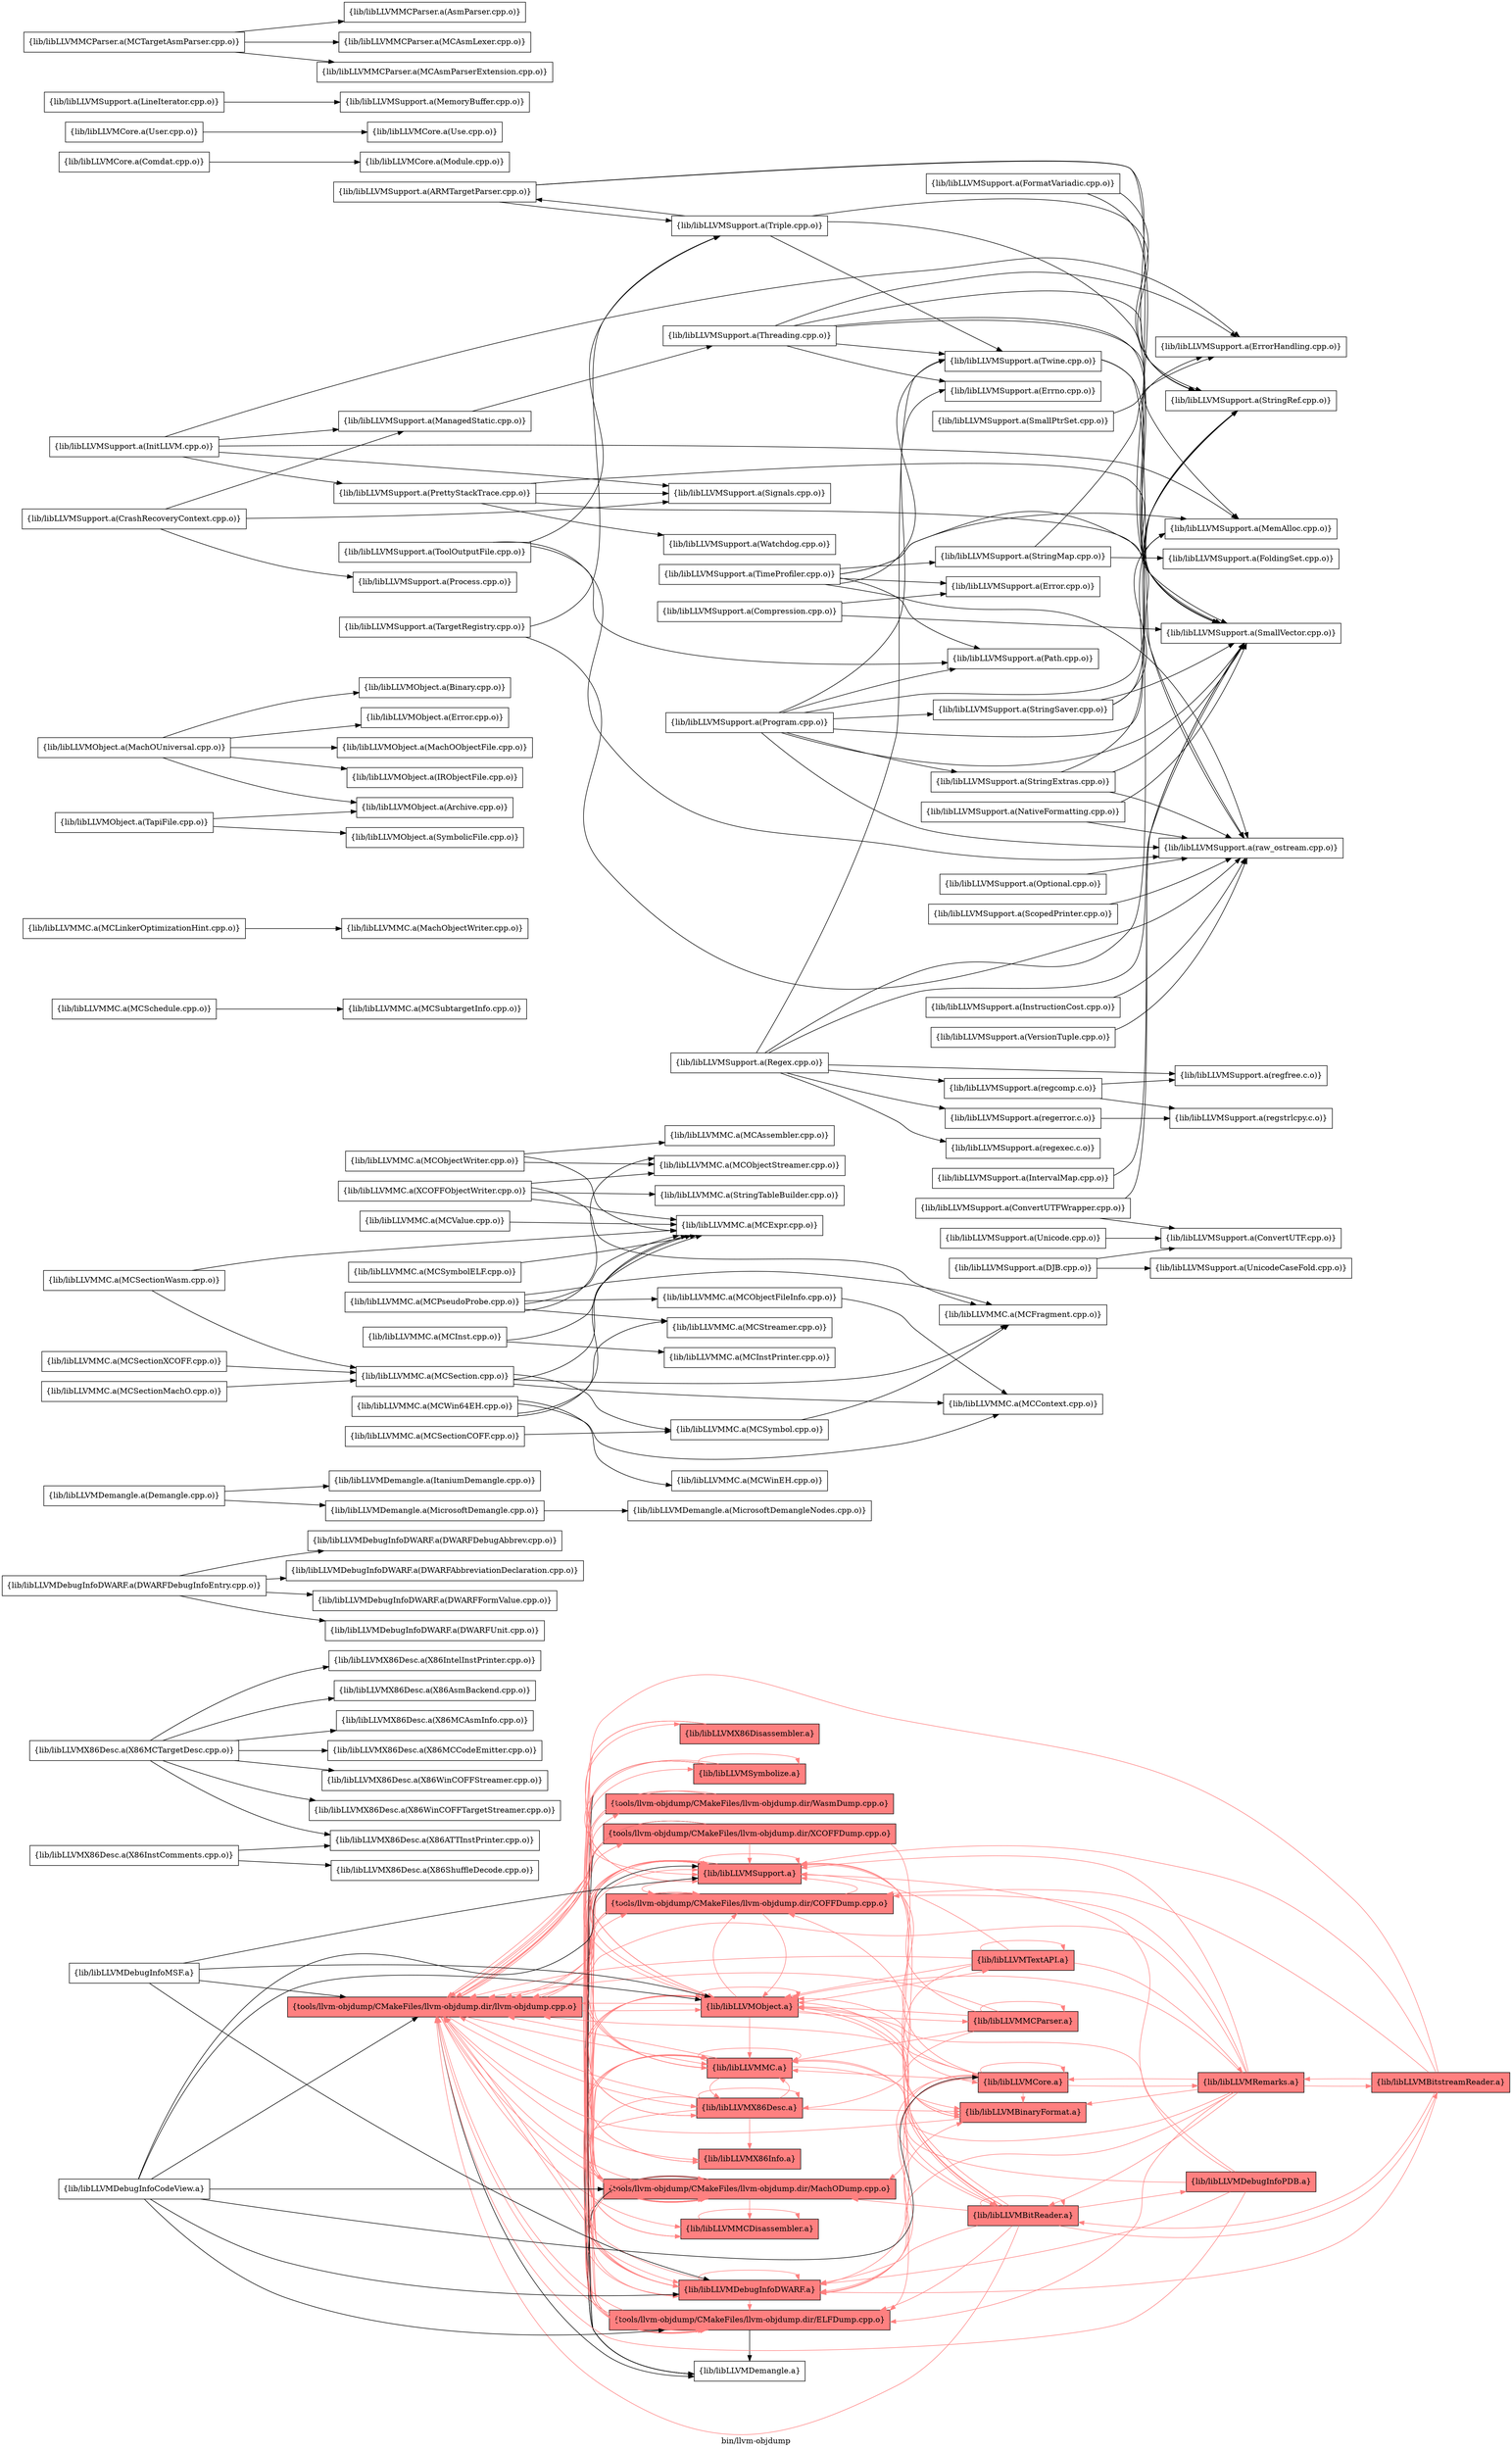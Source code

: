 digraph "bin/llvm-objdump" {
	label="bin/llvm-objdump";
	rankdir="LR"
	{ rank=same; Node0x55e497665638;  }
	{ rank=same; Node0x55e497665458; Node0x55e497664dc8; Node0x55e497664148; Node0x55e497668d88; Node0x55e497668608; Node0x55e49766cfc8; Node0x55e49766d4c8; Node0x55e497673d28; Node0x55e4976738c8; Node0x55e497675768; Node0x55e497674818; Node0x55e497674cc8; Node0x55e497671758; Node0x55e497671ca8; Node0x55e497670d58;  }
	{ rank=same; Node0x55e497674228; Node0x55e497670e98; Node0x55e497671398; Node0x55e497665958; Node0x55e497664198;  }

	Node0x55e497665638 [shape=record,shape=box,style=filled,fillcolor="1.000000 0.5 1",group=1,label="{tools/llvm-objdump/CMakeFiles/llvm-objdump.dir/llvm-objdump.cpp.o}"];
	Node0x55e497665638 -> Node0x55e497665458[color="1.000000 0.5 1"];
	Node0x55e497665638 -> Node0x55e497664dc8[color="1.000000 0.5 1"];
	Node0x55e497665638 -> Node0x55e497664148[color="1.000000 0.5 1"];
	Node0x55e497665638 -> Node0x55e497668d88[color="1.000000 0.5 1"];
	Node0x55e497665638 -> Node0x55e497668608[color="1.000000 0.5 1"];
	Node0x55e497665638 -> Node0x55e49766cfc8[color="1.000000 0.5 1"];
	Node0x55e497665638 -> Node0x55e49766d4c8[color="1.000000 0.5 1"];
	Node0x55e497665638 -> Node0x55e497673d28[color="1.000000 0.5 1"];
	Node0x55e497665638 -> Node0x55e4976738c8[color="1.000000 0.5 1"];
	Node0x55e497665638 -> Node0x55e497675768;
	Node0x55e497665638 -> Node0x55e497674818[color="1.000000 0.5 1"];
	Node0x55e497665638 -> Node0x55e497674cc8[color="1.000000 0.5 1"];
	Node0x55e497665638 -> Node0x55e497671758[color="1.000000 0.5 1"];
	Node0x55e497665638 -> Node0x55e497671ca8[color="1.000000 0.5 1"];
	Node0x55e497665638 -> Node0x55e497670d58[color="1.000000 0.5 1"];
	Node0x55e497665458 [shape=record,shape=box,style=filled,fillcolor="1.000000 0.5 1",group=1,label="{tools/llvm-objdump/CMakeFiles/llvm-objdump.dir/COFFDump.cpp.o}"];
	Node0x55e497665458 -> Node0x55e497665638[color="1.000000 0.5 1"];
	Node0x55e497665458 -> Node0x55e497675768;
	Node0x55e497665458 -> Node0x55e497671758[color="1.000000 0.5 1"];
	Node0x55e497665458 -> Node0x55e497671ca8[color="1.000000 0.5 1"];
	Node0x55e497664dc8 [shape=record,shape=box,style=filled,fillcolor="1.000000 0.5 1",group=1,label="{tools/llvm-objdump/CMakeFiles/llvm-objdump.dir/ELFDump.cpp.o}"];
	Node0x55e497664dc8 -> Node0x55e497665638[color="1.000000 0.5 1"];
	Node0x55e497664dc8 -> Node0x55e497665458[color="1.000000 0.5 1"];
	Node0x55e497664dc8 -> Node0x55e497675768;
	Node0x55e497664dc8 -> Node0x55e497671758[color="1.000000 0.5 1"];
	Node0x55e497664dc8 -> Node0x55e497671ca8[color="1.000000 0.5 1"];
	Node0x55e497664148 [shape=record,shape=box,style=filled,fillcolor="1.000000 0.5 1",group=1,label="{tools/llvm-objdump/CMakeFiles/llvm-objdump.dir/MachODump.cpp.o}"];
	Node0x55e497664148 -> Node0x55e497665638[color="1.000000 0.5 1"];
	Node0x55e497664148 -> Node0x55e497665458[color="1.000000 0.5 1"];
	Node0x55e497664148 -> Node0x55e497664dc8[color="1.000000 0.5 1"];
	Node0x55e497664148 -> Node0x55e4976738c8[color="1.000000 0.5 1"];
	Node0x55e497664148 -> Node0x55e497675768;
	Node0x55e497664148 -> Node0x55e497674818[color="1.000000 0.5 1"];
	Node0x55e497664148 -> Node0x55e497674cc8[color="1.000000 0.5 1"];
	Node0x55e497664148 -> Node0x55e497671758[color="1.000000 0.5 1"];
	Node0x55e497664148 -> Node0x55e497671ca8[color="1.000000 0.5 1"];
	Node0x55e497668d88 [shape=record,shape=box,style=filled,fillcolor="1.000000 0.5 1",group=1,label="{tools/llvm-objdump/CMakeFiles/llvm-objdump.dir/WasmDump.cpp.o}"];
	Node0x55e497668d88 -> Node0x55e497665638[color="1.000000 0.5 1"];
	Node0x55e497668d88 -> Node0x55e497671758[color="1.000000 0.5 1"];
	Node0x55e497668d88 -> Node0x55e497671ca8[color="1.000000 0.5 1"];
	Node0x55e497668608 [shape=record,shape=box,style=filled,fillcolor="1.000000 0.5 1",group=1,label="{tools/llvm-objdump/CMakeFiles/llvm-objdump.dir/XCOFFDump.cpp.o}"];
	Node0x55e497668608 -> Node0x55e497665638[color="1.000000 0.5 1"];
	Node0x55e497668608 -> Node0x55e497674228[color="1.000000 0.5 1"];
	Node0x55e497668608 -> Node0x55e497675768;
	Node0x55e497668608 -> Node0x55e497671758[color="1.000000 0.5 1"];
	Node0x55e497668608 -> Node0x55e497671ca8[color="1.000000 0.5 1"];
	Node0x55e49766cfc8 [shape=record,shape=box,style=filled,fillcolor="1.000000 0.5 1",group=1,label="{lib/libLLVMX86Desc.a}"];
	Node0x55e49766cfc8 -> Node0x55e497673d28[color="1.000000 0.5 1"];
	Node0x55e49766cfc8 -> Node0x55e497674818[color="1.000000 0.5 1"];
	Node0x55e49766cfc8 -> Node0x55e497674cc8[color="1.000000 0.5 1"];
	Node0x55e49766cfc8 -> Node0x55e497671ca8[color="1.000000 0.5 1"];
	Node0x55e49766cfc8 -> Node0x55e497665638[color="1.000000 0.5 1"];
	Node0x55e49766cfc8 -> Node0x55e49766cfc8[color="1.000000 0.5 1"];
	Node0x55e49766cfc8 -> Node0x55e497665458[color="1.000000 0.5 1"];
	Node0x55e49766cfc8 -> Node0x55e497664148[color="1.000000 0.5 1"];
	Node0x55e49766cfc8 -> Node0x55e497674228[color="1.000000 0.5 1"];
	Node0x55e49766d4c8 [shape=record,shape=box,style=filled,fillcolor="1.000000 0.5 1",group=1,label="{lib/libLLVMX86Disassembler.a}"];
	Node0x55e49766d4c8 -> Node0x55e497673d28[color="1.000000 0.5 1"];
	Node0x55e49766d4c8 -> Node0x55e497674cc8[color="1.000000 0.5 1"];
	Node0x55e49766d4c8 -> Node0x55e497671ca8[color="1.000000 0.5 1"];
	Node0x55e497673d28 [shape=record,shape=box,style=filled,fillcolor="1.000000 0.5 1",group=1,label="{lib/libLLVMX86Info.a}"];
	Node0x55e497673d28 -> Node0x55e497671ca8[color="1.000000 0.5 1"];
	Node0x55e4976738c8 [shape=record,shape=box,style=filled,fillcolor="1.000000 0.5 1",group=1,label="{lib/libLLVMDebugInfoDWARF.a}"];
	Node0x55e4976738c8 -> Node0x55e497665638[color="1.000000 0.5 1"];
	Node0x55e4976738c8 -> Node0x55e497664dc8[color="1.000000 0.5 1"];
	Node0x55e4976738c8 -> Node0x55e497664148[color="1.000000 0.5 1"];
	Node0x55e4976738c8 -> Node0x55e4976738c8[color="1.000000 0.5 1"];
	Node0x55e4976738c8 -> Node0x55e497674228[color="1.000000 0.5 1"];
	Node0x55e4976738c8 -> Node0x55e497671758[color="1.000000 0.5 1"];
	Node0x55e4976738c8 -> Node0x55e497671ca8[color="1.000000 0.5 1"];
	Node0x55e4976738c8 -> Node0x55e497665458[color="1.000000 0.5 1"];
	Node0x55e4976738c8 -> Node0x55e497674818[color="1.000000 0.5 1"];
	Node0x55e497675768 [shape=record,shape=box,group=0,label="{lib/libLLVMDemangle.a}"];
	Node0x55e497674818 [shape=record,shape=box,style=filled,fillcolor="1.000000 0.5 1",group=1,label="{lib/libLLVMMC.a}"];
	Node0x55e497674818 -> Node0x55e49766cfc8[color="1.000000 0.5 1"];
	Node0x55e497674818 -> Node0x55e497671ca8[color="1.000000 0.5 1"];
	Node0x55e497674818 -> Node0x55e497665638[color="1.000000 0.5 1"];
	Node0x55e497674818 -> Node0x55e497674818[color="1.000000 0.5 1"];
	Node0x55e497674818 -> Node0x55e4976738c8[color="1.000000 0.5 1"];
	Node0x55e497674818 -> Node0x55e497664dc8[color="1.000000 0.5 1"];
	Node0x55e497674818 -> Node0x55e497664148[color="1.000000 0.5 1"];
	Node0x55e497674818 -> Node0x55e497674228[color="1.000000 0.5 1"];
	Node0x55e497674cc8 [shape=record,shape=box,style=filled,fillcolor="1.000000 0.5 1",group=1,label="{lib/libLLVMMCDisassembler.a}"];
	Node0x55e497674cc8 -> Node0x55e497674818[color="1.000000 0.5 1"];
	Node0x55e497674cc8 -> Node0x55e497674cc8[color="1.000000 0.5 1"];
	Node0x55e497674cc8 -> Node0x55e497671ca8[color="1.000000 0.5 1"];
	Node0x55e497671758 [shape=record,shape=box,style=filled,fillcolor="1.000000 0.5 1",group=1,label="{lib/libLLVMObject.a}"];
	Node0x55e497671758 -> Node0x55e497665638[color="1.000000 0.5 1"];
	Node0x55e497671758 -> Node0x55e497664148[color="1.000000 0.5 1"];
	Node0x55e497671758 -> Node0x55e497671758[color="1.000000 0.5 1"];
	Node0x55e497671758 -> Node0x55e497671ca8[color="1.000000 0.5 1"];
	Node0x55e497671758 -> Node0x55e497674228[color="1.000000 0.5 1"];
	Node0x55e497671758 -> Node0x55e497665458[color="1.000000 0.5 1"];
	Node0x55e497671758 -> Node0x55e4976738c8[color="1.000000 0.5 1"];
	Node0x55e497671758 -> Node0x55e497674818[color="1.000000 0.5 1"];
	Node0x55e497671758 -> Node0x55e497664dc8[color="1.000000 0.5 1"];
	Node0x55e497671758 -> Node0x55e497670e98[color="1.000000 0.5 1"];
	Node0x55e497671758 -> Node0x55e497671398[color="1.000000 0.5 1"];
	Node0x55e497671758 -> Node0x55e497665958[color="1.000000 0.5 1"];
	Node0x55e497671758 -> Node0x55e49766cfc8[color="1.000000 0.5 1"];
	Node0x55e497671758 -> Node0x55e497664198[color="1.000000 0.5 1"];
	Node0x55e497671ca8 [shape=record,shape=box,style=filled,fillcolor="1.000000 0.5 1",group=1,label="{lib/libLLVMSupport.a}"];
	Node0x55e497671ca8 -> Node0x55e497665638[color="1.000000 0.5 1"];
	Node0x55e497671ca8 -> Node0x55e497671ca8[color="1.000000 0.5 1"];
	Node0x55e497671ca8 -> Node0x55e497671758[color="1.000000 0.5 1"];
	Node0x55e497671ca8 -> Node0x55e4976738c8[color="1.000000 0.5 1"];
	Node0x55e497671ca8 -> Node0x55e497664dc8[color="1.000000 0.5 1"];
	Node0x55e497671ca8 -> Node0x55e497664148[color="1.000000 0.5 1"];
	Node0x55e497671ca8 -> Node0x55e497674818[color="1.000000 0.5 1"];
	Node0x55e497671ca8 -> Node0x55e497665458[color="1.000000 0.5 1"];
	Node0x55e497670d58 [shape=record,shape=box,style=filled,fillcolor="1.000000 0.5 1",group=1,label="{lib/libLLVMSymbolize.a}"];
	Node0x55e497670d58 -> Node0x55e497665638[color="1.000000 0.5 1"];
	Node0x55e497670d58 -> Node0x55e497664dc8[color="1.000000 0.5 1"];
	Node0x55e497670d58 -> Node0x55e497664148[color="1.000000 0.5 1"];
	Node0x55e497670d58 -> Node0x55e4976738c8[color="1.000000 0.5 1"];
	Node0x55e497670d58 -> Node0x55e497675768;
	Node0x55e497670d58 -> Node0x55e497674818[color="1.000000 0.5 1"];
	Node0x55e497670d58 -> Node0x55e497671758[color="1.000000 0.5 1"];
	Node0x55e497670d58 -> Node0x55e497671ca8[color="1.000000 0.5 1"];
	Node0x55e497670d58 -> Node0x55e497670d58[color="1.000000 0.5 1"];
	Node0x55e497674228 [shape=record,shape=box,style=filled,fillcolor="1.000000 0.5 1",group=1,label="{lib/libLLVMBinaryFormat.a}"];
	Node0x55e497674228 -> Node0x55e497671ca8[color="1.000000 0.5 1"];
	Node0x55e497674228 -> Node0x55e497665638[color="1.000000 0.5 1"];
	Node0x55e497667bb8 [shape=record,shape=box,group=0,label="{lib/libLLVMX86Desc.a(X86MCTargetDesc.cpp.o)}"];
	Node0x55e497667bb8 -> Node0x55e497666ad8;
	Node0x55e497667bb8 -> Node0x55e49766fea8;
	Node0x55e497667bb8 -> Node0x55e49766ef58;
	Node0x55e497667bb8 -> Node0x55e49766e0f8;
	Node0x55e497667bb8 -> Node0x55e49766e058;
	Node0x55e497667bb8 -> Node0x55e497672518;
	Node0x55e497667bb8 -> Node0x55e4976653b8;
	Node0x55e497666ad8 [shape=record,shape=box,group=0,label="{lib/libLLVMX86Desc.a(X86IntelInstPrinter.cpp.o)}"];
	Node0x55e49766fea8 [shape=record,shape=box,group=0,label="{lib/libLLVMX86Desc.a(X86ATTInstPrinter.cpp.o)}"];
	Node0x55e49766ef58 [shape=record,shape=box,group=0,label="{lib/libLLVMX86Desc.a(X86AsmBackend.cpp.o)}"];
	Node0x55e49766e0f8 [shape=record,shape=box,group=0,label="{lib/libLLVMX86Desc.a(X86MCAsmInfo.cpp.o)}"];
	Node0x55e49766e058 [shape=record,shape=box,group=0,label="{lib/libLLVMX86Desc.a(X86MCCodeEmitter.cpp.o)}"];
	Node0x55e497672518 [shape=record,shape=box,group=0,label="{lib/libLLVMX86Desc.a(X86WinCOFFStreamer.cpp.o)}"];
	Node0x55e4976653b8 [shape=record,shape=box,group=0,label="{lib/libLLVMX86Desc.a(X86WinCOFFTargetStreamer.cpp.o)}"];
	Node0x55e497670128 [shape=record,shape=box,group=0,label="{lib/libLLVMX86Desc.a(X86InstComments.cpp.o)}"];
	Node0x55e497670128 -> Node0x55e49766fea8;
	Node0x55e497670128 -> Node0x55e49766f228;
	Node0x55e49766f228 [shape=record,shape=box,group=0,label="{lib/libLLVMX86Desc.a(X86ShuffleDecode.cpp.o)}"];
	Node0x55e49766c988 [shape=record,shape=box,group=0,label="{lib/libLLVMDebugInfoDWARF.a(DWARFDebugInfoEntry.cpp.o)}"];
	Node0x55e49766c988 -> Node0x55e497661fd8;
	Node0x55e49766c988 -> Node0x55e4976622f8;
	Node0x55e49766c988 -> Node0x55e49766a3b8;
	Node0x55e49766c988 -> Node0x55e49766c208;
	Node0x55e497661fd8 [shape=record,shape=box,group=0,label="{lib/libLLVMDebugInfoDWARF.a(DWARFDebugAbbrev.cpp.o)}"];
	Node0x55e4976622f8 [shape=record,shape=box,group=0,label="{lib/libLLVMDebugInfoDWARF.a(DWARFAbbreviationDeclaration.cpp.o)}"];
	Node0x55e49766a3b8 [shape=record,shape=box,group=0,label="{lib/libLLVMDebugInfoDWARF.a(DWARFFormValue.cpp.o)}"];
	Node0x55e49766c208 [shape=record,shape=box,group=0,label="{lib/libLLVMDebugInfoDWARF.a(DWARFUnit.cpp.o)}"];
	Node0x55e497667e88 [shape=record,shape=box,group=0,label="{lib/libLLVMDemangle.a(Demangle.cpp.o)}"];
	Node0x55e497667e88 -> Node0x55e4976685b8;
	Node0x55e497667e88 -> Node0x55e497668a18;
	Node0x55e4976685b8 [shape=record,shape=box,group=0,label="{lib/libLLVMDemangle.a(ItaniumDemangle.cpp.o)}"];
	Node0x55e497668a18 [shape=record,shape=box,group=0,label="{lib/libLLVMDemangle.a(MicrosoftDemangle.cpp.o)}"];
	Node0x55e497668a18 -> Node0x55e4976668f8;
	Node0x55e4976668f8 [shape=record,shape=box,group=0,label="{lib/libLLVMDemangle.a(MicrosoftDemangleNodes.cpp.o)}"];
	Node0x55e49766a7c8 [shape=record,shape=box,group=0,label="{lib/libLLVMMC.a(MCInst.cpp.o)}"];
	Node0x55e49766a7c8 -> Node0x55e49766b718;
	Node0x55e49766a7c8 -> Node0x55e49766a188;
	Node0x55e49766b718 [shape=record,shape=box,group=0,label="{lib/libLLVMMC.a(MCExpr.cpp.o)}"];
	Node0x55e49766a188 [shape=record,shape=box,group=0,label="{lib/libLLVMMC.a(MCInstPrinter.cpp.o)}"];
	Node0x55e497663018 [shape=record,shape=box,group=0,label="{lib/libLLVMMC.a(MCObjectFileInfo.cpp.o)}"];
	Node0x55e497663018 -> Node0x55e497667b68;
	Node0x55e497667b68 [shape=record,shape=box,group=0,label="{lib/libLLVMMC.a(MCContext.cpp.o)}"];
	Node0x55e497663ec8 [shape=record,shape=box,group=0,label="{lib/libLLVMMC.a(MCObjectWriter.cpp.o)}"];
	Node0x55e497663ec8 -> Node0x55e497664468;
	Node0x55e497663ec8 -> Node0x55e49766b718;
	Node0x55e497663ec8 -> Node0x55e4976636f8;
	Node0x55e497664468 [shape=record,shape=box,group=0,label="{lib/libLLVMMC.a(MCAssembler.cpp.o)}"];
	Node0x55e4976636f8 [shape=record,shape=box,group=0,label="{lib/libLLVMMC.a(MCObjectStreamer.cpp.o)}"];
	Node0x55e497661d08 [shape=record,shape=box,group=0,label="{lib/libLLVMMC.a(MCPseudoProbe.cpp.o)}"];
	Node0x55e497661d08 -> Node0x55e49766b718;
	Node0x55e497661d08 -> Node0x55e49766af48;
	Node0x55e497661d08 -> Node0x55e497663018;
	Node0x55e497661d08 -> Node0x55e4976636f8;
	Node0x55e497661d08 -> Node0x55e497670a38;
	Node0x55e49766af48 [shape=record,shape=box,group=0,label="{lib/libLLVMMC.a(MCFragment.cpp.o)}"];
	Node0x55e497670a38 [shape=record,shape=box,group=0,label="{lib/libLLVMMC.a(MCStreamer.cpp.o)}"];
	Node0x55e497662c58 [shape=record,shape=box,group=0,label="{lib/libLLVMMC.a(MCSection.cpp.o)}"];
	Node0x55e497662c58 -> Node0x55e497667b68;
	Node0x55e497662c58 -> Node0x55e49766b718;
	Node0x55e497662c58 -> Node0x55e49766af48;
	Node0x55e497662c58 -> Node0x55e497671fc8;
	Node0x55e497671fc8 [shape=record,shape=box,group=0,label="{lib/libLLVMMC.a(MCSymbol.cpp.o)}"];
	Node0x55e497671fc8 -> Node0x55e49766af48;
	Node0x55e4976659f8 [shape=record,shape=box,group=0,label="{lib/libLLVMMC.a(MCSectionCOFF.cpp.o)}"];
	Node0x55e4976659f8 -> Node0x55e497671fc8;
	Node0x55e497664238 [shape=record,shape=box,group=0,label="{lib/libLLVMMC.a(MCSectionMachO.cpp.o)}"];
	Node0x55e497664238 -> Node0x55e497662c58;
	Node0x55e497664aa8 [shape=record,shape=box,group=0,label="{lib/libLLVMMC.a(MCSectionWasm.cpp.o)}"];
	Node0x55e497664aa8 -> Node0x55e49766b718;
	Node0x55e497664aa8 -> Node0x55e497662c58;
	Node0x55e4976717a8 [shape=record,shape=box,group=0,label="{lib/libLLVMMC.a(MCSectionXCOFF.cpp.o)}"];
	Node0x55e4976717a8 -> Node0x55e497662c58;
	Node0x55e4976721f8 [shape=record,shape=box,group=0,label="{lib/libLLVMMC.a(MCSchedule.cpp.o)}"];
	Node0x55e4976721f8 -> Node0x55e497673058;
	Node0x55e497673058 [shape=record,shape=box,group=0,label="{lib/libLLVMMC.a(MCSubtargetInfo.cpp.o)}"];
	Node0x55e497673c88 [shape=record,shape=box,group=0,label="{lib/libLLVMMC.a(MCSymbolELF.cpp.o)}"];
	Node0x55e497673c88 -> Node0x55e49766b718;
	Node0x55e497674ef8 [shape=record,shape=box,group=0,label="{lib/libLLVMMC.a(MCValue.cpp.o)}"];
	Node0x55e497674ef8 -> Node0x55e49766b718;
	Node0x55e497674d18 [shape=record,shape=box,group=0,label="{lib/libLLVMMC.a(MCWin64EH.cpp.o)}"];
	Node0x55e497674d18 -> Node0x55e497667b68;
	Node0x55e497674d18 -> Node0x55e49766b718;
	Node0x55e497674d18 -> Node0x55e497670a38;
	Node0x55e497674d18 -> Node0x55e4976706c8;
	Node0x55e4976706c8 [shape=record,shape=box,group=0,label="{lib/libLLVMMC.a(MCWinEH.cpp.o)}"];
	Node0x55e49766c708 [shape=record,shape=box,group=0,label="{lib/libLLVMMC.a(MCLinkerOptimizationHint.cpp.o)}"];
	Node0x55e49766c708 -> Node0x55e49766bf88;
	Node0x55e49766bf88 [shape=record,shape=box,group=0,label="{lib/libLLVMMC.a(MachObjectWriter.cpp.o)}"];
	Node0x55e497674368 [shape=record,shape=box,group=0,label="{lib/libLLVMMC.a(XCOFFObjectWriter.cpp.o)}"];
	Node0x55e497674368 -> Node0x55e49766b718;
	Node0x55e497674368 -> Node0x55e49766af48;
	Node0x55e497674368 -> Node0x55e4976636f8;
	Node0x55e497674368 -> Node0x55e49766cb18;
	Node0x55e49766cb18 [shape=record,shape=box,group=0,label="{lib/libLLVMMC.a(StringTableBuilder.cpp.o)}"];
	Node0x55e49766c398 [shape=record,shape=box,group=0,label="{lib/libLLVMObject.a(MachOUniversal.cpp.o)}"];
	Node0x55e49766c398 -> Node0x55e4976697d8;
	Node0x55e49766c398 -> Node0x55e4976695a8;
	Node0x55e49766c398 -> Node0x55e497669058;
	Node0x55e49766c398 -> Node0x55e49766cb68;
	Node0x55e49766c398 -> Node0x55e49766bb78;
	Node0x55e4976697d8 [shape=record,shape=box,group=0,label="{lib/libLLVMObject.a(Archive.cpp.o)}"];
	Node0x55e4976695a8 [shape=record,shape=box,group=0,label="{lib/libLLVMObject.a(Binary.cpp.o)}"];
	Node0x55e497669058 [shape=record,shape=box,group=0,label="{lib/libLLVMObject.a(Error.cpp.o)}"];
	Node0x55e49766cb68 [shape=record,shape=box,group=0,label="{lib/libLLVMObject.a(MachOObjectFile.cpp.o)}"];
	Node0x55e49766bb78 [shape=record,shape=box,group=0,label="{lib/libLLVMObject.a(IRObjectFile.cpp.o)}"];
	Node0x55e497670e98 [shape=record,shape=box,style=filled,fillcolor="1.000000 0.5 1",group=1,label="{lib/libLLVMBitReader.a}"];
	Node0x55e497670e98 -> Node0x55e497665638[color="1.000000 0.5 1"];
	Node0x55e497670e98 -> Node0x55e497665458[color="1.000000 0.5 1"];
	Node0x55e497670e98 -> Node0x55e497664dc8[color="1.000000 0.5 1"];
	Node0x55e497670e98 -> Node0x55e497664148[color="1.000000 0.5 1"];
	Node0x55e497670e98 -> Node0x55e497671758[color="1.000000 0.5 1"];
	Node0x55e497670e98 -> Node0x55e497671ca8[color="1.000000 0.5 1"];
	Node0x55e497670e98 -> Node0x55e497670e98[color="1.000000 0.5 1"];
	Node0x55e497670e98 -> Node0x55e497671398[color="1.000000 0.5 1"];
	Node0x55e497670e98 -> Node0x55e497665ea8[color="1.000000 0.5 1"];
	Node0x55e497670e98 -> Node0x55e4976738c8[color="1.000000 0.5 1"];
	Node0x55e497670e98 -> Node0x55e497675218[color="1.000000 0.5 1"];
	Node0x55e497671398 [shape=record,shape=box,style=filled,fillcolor="1.000000 0.5 1",group=1,label="{lib/libLLVMCore.a}"];
	Node0x55e497671398 -> Node0x55e497665638[color="1.000000 0.5 1"];
	Node0x55e497671398 -> Node0x55e497664148[color="1.000000 0.5 1"];
	Node0x55e497671398 -> Node0x55e497671ca8[color="1.000000 0.5 1"];
	Node0x55e497671398 -> Node0x55e497670e98[color="1.000000 0.5 1"];
	Node0x55e497671398 -> Node0x55e497671398[color="1.000000 0.5 1"];
	Node0x55e497671398 -> Node0x55e4976738c8[color="1.000000 0.5 1"];
	Node0x55e497671398 -> Node0x55e497674228[color="1.000000 0.5 1"];
	Node0x55e497671398 -> Node0x55e497671758[color="1.000000 0.5 1"];
	Node0x55e497671398 -> Node0x55e497674818[color="1.000000 0.5 1"];
	Node0x55e497671398 -> Node0x55e497671898[color="1.000000 0.5 1"];
	Node0x55e497671398 -> Node0x55e497664dc8[color="1.000000 0.5 1"];
	Node0x55e497665958 [shape=record,shape=box,style=filled,fillcolor="1.000000 0.5 1",group=1,label="{lib/libLLVMMCParser.a}"];
	Node0x55e497665958 -> Node0x55e497665638[color="1.000000 0.5 1"];
	Node0x55e497665958 -> Node0x55e49766cfc8[color="1.000000 0.5 1"];
	Node0x55e497665958 -> Node0x55e497674818[color="1.000000 0.5 1"];
	Node0x55e497665958 -> Node0x55e497671758[color="1.000000 0.5 1"];
	Node0x55e497665958 -> Node0x55e497671ca8[color="1.000000 0.5 1"];
	Node0x55e497665958 -> Node0x55e497665958[color="1.000000 0.5 1"];
	Node0x55e497664198 [shape=record,shape=box,style=filled,fillcolor="1.000000 0.5 1",group=1,label="{lib/libLLVMTextAPI.a}"];
	Node0x55e497664198 -> Node0x55e497671ca8[color="1.000000 0.5 1"];
	Node0x55e497664198 -> Node0x55e497664198[color="1.000000 0.5 1"];
	Node0x55e497664198 -> Node0x55e497665638[color="1.000000 0.5 1"];
	Node0x55e497664198 -> Node0x55e497671758[color="1.000000 0.5 1"];
	Node0x55e497664198 -> Node0x55e497671898[color="1.000000 0.5 1"];
	Node0x55e497664198 -> Node0x55e4976738c8[color="1.000000 0.5 1"];
	Node0x55e49766b3a8 [shape=record,shape=box,group=0,label="{lib/libLLVMObject.a(TapiFile.cpp.o)}"];
	Node0x55e49766b3a8 -> Node0x55e4976697d8;
	Node0x55e49766b3a8 -> Node0x55e4976702b8;
	Node0x55e4976702b8 [shape=record,shape=box,group=0,label="{lib/libLLVMObject.a(SymbolicFile.cpp.o)}"];
	Node0x55e497668e78 [shape=record,shape=box,group=0,label="{lib/libLLVMSupport.a(ARMTargetParser.cpp.o)}"];
	Node0x55e497668e78 -> Node0x55e497670da8;
	Node0x55e497668e78 -> Node0x55e49766c348;
	Node0x55e497668e78 -> Node0x55e49766be98;
	Node0x55e497670da8 [shape=record,shape=box,group=0,label="{lib/libLLVMSupport.a(SmallVector.cpp.o)}"];
	Node0x55e49766c348 [shape=record,shape=box,group=0,label="{lib/libLLVMSupport.a(StringRef.cpp.o)}"];
	Node0x55e49766be98 [shape=record,shape=box,group=0,label="{lib/libLLVMSupport.a(Triple.cpp.o)}"];
	Node0x55e49766be98 -> Node0x55e497668e78;
	Node0x55e49766be98 -> Node0x55e497670da8;
	Node0x55e49766be98 -> Node0x55e49766c348;
	Node0x55e49766be98 -> Node0x55e4976707b8;
	Node0x55e4976726a8 [shape=record,shape=box,group=0,label="{lib/libLLVMSupport.a(Compression.cpp.o)}"];
	Node0x55e4976726a8 -> Node0x55e4976648c8;
	Node0x55e4976726a8 -> Node0x55e497670da8;
	Node0x55e4976648c8 [shape=record,shape=box,group=0,label="{lib/libLLVMSupport.a(Error.cpp.o)}"];
	Node0x55e497670df8 [shape=record,shape=box,group=0,label="{lib/libLLVMSupport.a(ConvertUTFWrapper.cpp.o)}"];
	Node0x55e497670df8 -> Node0x55e497670fd8;
	Node0x55e497670df8 -> Node0x55e497670da8;
	Node0x55e497670fd8 [shape=record,shape=box,group=0,label="{lib/libLLVMSupport.a(ConvertUTF.cpp.o)}"];
	Node0x55e497665bd8 [shape=record,shape=box,group=0,label="{lib/libLLVMSupport.a(DJB.cpp.o)}"];
	Node0x55e497665bd8 -> Node0x55e497670fd8;
	Node0x55e497665bd8 -> Node0x55e49766f368;
	Node0x55e49766f368 [shape=record,shape=box,group=0,label="{lib/libLLVMSupport.a(UnicodeCaseFold.cpp.o)}"];
	Node0x55e49766ba38 [shape=record,shape=box,group=0,label="{lib/libLLVMSupport.a(FormatVariadic.cpp.o)}"];
	Node0x55e49766ba38 -> Node0x55e497670da8;
	Node0x55e49766ba38 -> Node0x55e49766c348;
	Node0x55e49766d478 [shape=record,shape=box,group=0,label="{lib/libLLVMSupport.a(InitLLVM.cpp.o)}"];
	Node0x55e49766d478 -> Node0x55e497670178;
	Node0x55e49766d478 -> Node0x55e49766ab88;
	Node0x55e49766d478 -> Node0x55e49766b308;
	Node0x55e49766d478 -> Node0x55e497673878;
	Node0x55e49766d478 -> Node0x55e497662618;
	Node0x55e497670178 [shape=record,shape=box,group=0,label="{lib/libLLVMSupport.a(ErrorHandling.cpp.o)}"];
	Node0x55e49766ab88 [shape=record,shape=box,group=0,label="{lib/libLLVMSupport.a(ManagedStatic.cpp.o)}"];
	Node0x55e49766ab88 -> Node0x55e497666308;
	Node0x55e49766b308 [shape=record,shape=box,group=0,label="{lib/libLLVMSupport.a(MemAlloc.cpp.o)}"];
	Node0x55e497673878 [shape=record,shape=box,group=0,label="{lib/libLLVMSupport.a(PrettyStackTrace.cpp.o)}"];
	Node0x55e497673878 -> Node0x55e497670da8;
	Node0x55e497673878 -> Node0x55e497664828;
	Node0x55e497673878 -> Node0x55e497662618;
	Node0x55e497673878 -> Node0x55e497665688;
	Node0x55e497662618 [shape=record,shape=box,group=0,label="{lib/libLLVMSupport.a(Signals.cpp.o)}"];
	Node0x55e497666308 [shape=record,shape=box,group=0,label="{lib/libLLVMSupport.a(Threading.cpp.o)}"];
	Node0x55e497666308 -> Node0x55e497670178;
	Node0x55e497666308 -> Node0x55e49766b308;
	Node0x55e497666308 -> Node0x55e497670da8;
	Node0x55e497666308 -> Node0x55e49766c348;
	Node0x55e497666308 -> Node0x55e4976707b8;
	Node0x55e497666308 -> Node0x55e497662c08;
	Node0x55e49766d888 [shape=record,shape=box,group=0,label="{lib/libLLVMSupport.a(NativeFormatting.cpp.o)}"];
	Node0x55e49766d888 -> Node0x55e497670da8;
	Node0x55e49766d888 -> Node0x55e497664828;
	Node0x55e497664828 [shape=record,shape=box,group=0,label="{lib/libLLVMSupport.a(raw_ostream.cpp.o)}"];
	Node0x55e49766e0a8 [shape=record,shape=box,group=0,label="{lib/libLLVMSupport.a(Optional.cpp.o)}"];
	Node0x55e49766e0a8 -> Node0x55e497664828;
	Node0x55e497665688 [shape=record,shape=box,group=0,label="{lib/libLLVMSupport.a(Watchdog.cpp.o)}"];
	Node0x55e497674ea8 [shape=record,shape=box,group=0,label="{lib/libLLVMSupport.a(ScopedPrinter.cpp.o)}"];
	Node0x55e497674ea8 -> Node0x55e497664828;
	Node0x55e497675128 [shape=record,shape=box,group=0,label="{lib/libLLVMSupport.a(SmallPtrSet.cpp.o)}"];
	Node0x55e497675128 -> Node0x55e497670178;
	Node0x55e497671bb8 [shape=record,shape=box,group=0,label="{lib/libLLVMSupport.a(StringMap.cpp.o)}"];
	Node0x55e497671bb8 -> Node0x55e497670178;
	Node0x55e497671bb8 -> Node0x55e49766ca28;
	Node0x55e49766ca28 [shape=record,shape=box,group=0,label="{lib/libLLVMSupport.a(FoldingSet.cpp.o)}"];
	Node0x55e49766d608 [shape=record,shape=box,group=0,label="{lib/libLLVMSupport.a(StringSaver.cpp.o)}"];
	Node0x55e49766d608 -> Node0x55e49766b308;
	Node0x55e49766d608 -> Node0x55e497670da8;
	Node0x55e49766d608 -> Node0x55e49766c348;
	Node0x55e4976707b8 [shape=record,shape=box,group=0,label="{lib/libLLVMSupport.a(Twine.cpp.o)}"];
	Node0x55e4976707b8 -> Node0x55e497670da8;
	Node0x55e4976707b8 -> Node0x55e497664828;
	Node0x55e49766fae8 [shape=record,shape=box,group=0,label="{lib/libLLVMSupport.a(Unicode.cpp.o)}"];
	Node0x55e49766fae8 -> Node0x55e497670fd8;
	Node0x55e4976663f8 [shape=record,shape=box,group=0,label="{lib/libLLVMSupport.a(CrashRecoveryContext.cpp.o)}"];
	Node0x55e4976663f8 -> Node0x55e49766ab88;
	Node0x55e4976663f8 -> Node0x55e497665e58;
	Node0x55e4976663f8 -> Node0x55e497662618;
	Node0x55e497665e58 [shape=record,shape=box,group=0,label="{lib/libLLVMSupport.a(Process.cpp.o)}"];
	Node0x55e4976661c8 [shape=record,shape=box,group=0,label="{lib/libLLVMSupport.a(StringExtras.cpp.o)}"];
	Node0x55e4976661c8 -> Node0x55e497670da8;
	Node0x55e4976661c8 -> Node0x55e49766c348;
	Node0x55e4976661c8 -> Node0x55e497664828;
	Node0x55e497661a88 [shape=record,shape=box,group=0,label="{lib/libLLVMSupport.a(Program.cpp.o)}"];
	Node0x55e497661a88 -> Node0x55e49766b308;
	Node0x55e497661a88 -> Node0x55e497670da8;
	Node0x55e497661a88 -> Node0x55e49766d608;
	Node0x55e497661a88 -> Node0x55e49766c348;
	Node0x55e497661a88 -> Node0x55e497664828;
	Node0x55e497661a88 -> Node0x55e497664c38;
	Node0x55e497661a88 -> Node0x55e4976661c8;
	Node0x55e497661a88 -> Node0x55e497662c08;
	Node0x55e497664c38 [shape=record,shape=box,group=0,label="{lib/libLLVMSupport.a(Path.cpp.o)}"];
	Node0x55e497662c08 [shape=record,shape=box,group=0,label="{lib/libLLVMSupport.a(Errno.cpp.o)}"];
	Node0x55e497662cf8 [shape=record,shape=box,group=0,label="{lib/libLLVMSupport.a(TargetRegistry.cpp.o)}"];
	Node0x55e497662cf8 -> Node0x55e49766be98;
	Node0x55e497662cf8 -> Node0x55e497664828;
	Node0x55e497675218 [shape=record,shape=box,style=filled,fillcolor="1.000000 0.5 1",group=1,label="{lib/libLLVMDebugInfoPDB.a}"];
	Node0x55e497675218 -> Node0x55e497665638[color="1.000000 0.5 1"];
	Node0x55e497675218 -> Node0x55e497671758[color="1.000000 0.5 1"];
	Node0x55e497675218 -> Node0x55e497671ca8[color="1.000000 0.5 1"];
	Node0x55e497675218 -> Node0x55e497674818[color="1.000000 0.5 1"];
	Node0x55e497675218 -> Node0x55e4976738c8[color="1.000000 0.5 1"];
	Node0x55e49766efa8 [shape=record,shape=box,group=0,label="{lib/libLLVMSupport.a(IntervalMap.cpp.o)}"];
	Node0x55e49766efa8 -> Node0x55e497670da8;
	Node0x55e497672f68 [shape=record,shape=box,group=0,label="{lib/libLLVMDebugInfoMSF.a}"];
	Node0x55e497672f68 -> Node0x55e497665638;
	Node0x55e497672f68 -> Node0x55e4976738c8;
	Node0x55e497672f68 -> Node0x55e497671758;
	Node0x55e497672f68 -> Node0x55e497671ca8;
	Node0x55e497665ea8 [shape=record,shape=box,style=filled,fillcolor="1.000000 0.5 1",group=1,label="{lib/libLLVMBitstreamReader.a}"];
	Node0x55e497665ea8 -> Node0x55e497665638[color="1.000000 0.5 1"];
	Node0x55e497665ea8 -> Node0x55e497665458[color="1.000000 0.5 1"];
	Node0x55e497665ea8 -> Node0x55e4976738c8[color="1.000000 0.5 1"];
	Node0x55e497665ea8 -> Node0x55e497671ca8[color="1.000000 0.5 1"];
	Node0x55e497665ea8 -> Node0x55e497670e98[color="1.000000 0.5 1"];
	Node0x55e497665ea8 -> Node0x55e497671898[color="1.000000 0.5 1"];
	Node0x55e497668658 [shape=record,shape=box,group=0,label="{lib/libLLVMSupport.a(Regex.cpp.o)}"];
	Node0x55e497668658 -> Node0x55e497670da8;
	Node0x55e497668658 -> Node0x55e49766c348;
	Node0x55e497668658 -> Node0x55e4976707b8;
	Node0x55e497668658 -> Node0x55e497668888;
	Node0x55e497668658 -> Node0x55e497668a68;
	Node0x55e497668658 -> Node0x55e497667cf8;
	Node0x55e497668658 -> Node0x55e4976684c8;
	Node0x55e497668888 [shape=record,shape=box,group=0,label="{lib/libLLVMSupport.a(regcomp.c.o)}"];
	Node0x55e497668888 -> Node0x55e497669738;
	Node0x55e497668888 -> Node0x55e497668a68;
	Node0x55e497668a68 [shape=record,shape=box,group=0,label="{lib/libLLVMSupport.a(regfree.c.o)}"];
	Node0x55e497667cf8 [shape=record,shape=box,group=0,label="{lib/libLLVMSupport.a(regerror.c.o)}"];
	Node0x55e497667cf8 -> Node0x55e497669738;
	Node0x55e4976684c8 [shape=record,shape=box,group=0,label="{lib/libLLVMSupport.a(regexec.c.o)}"];
	Node0x55e497669738 [shape=record,shape=box,group=0,label="{lib/libLLVMSupport.a(regstrlcpy.c.o)}"];
	Node0x55e497666d08 [shape=record,shape=box,group=0,label="{lib/libLLVMCore.a(Comdat.cpp.o)}"];
	Node0x55e497666d08 -> Node0x55e4976654a8;
	Node0x55e4976654a8 [shape=record,shape=box,group=0,label="{lib/libLLVMCore.a(Module.cpp.o)}"];
	Node0x55e49766db08 [shape=record,shape=box,group=0,label="{lib/libLLVMSupport.a(InstructionCost.cpp.o)}"];
	Node0x55e49766db08 -> Node0x55e497664828;
	Node0x55e497671898 [shape=record,shape=box,style=filled,fillcolor="1.000000 0.5 1",group=1,label="{lib/libLLVMRemarks.a}"];
	Node0x55e497671898 -> Node0x55e497664dc8[color="1.000000 0.5 1"];
	Node0x55e497671898 -> Node0x55e497671ca8[color="1.000000 0.5 1"];
	Node0x55e497671898 -> Node0x55e4976738c8[color="1.000000 0.5 1"];
	Node0x55e497671898 -> Node0x55e497670e98[color="1.000000 0.5 1"];
	Node0x55e497671898 -> Node0x55e497674818[color="1.000000 0.5 1"];
	Node0x55e497671898 -> Node0x55e497665638[color="1.000000 0.5 1"];
	Node0x55e497671898 -> Node0x55e497671398[color="1.000000 0.5 1"];
	Node0x55e497671898 -> Node0x55e497665458[color="1.000000 0.5 1"];
	Node0x55e497671898 -> Node0x55e497674228[color="1.000000 0.5 1"];
	Node0x55e497671898 -> Node0x55e497671758[color="1.000000 0.5 1"];
	Node0x55e497671898 -> Node0x55e497665ea8[color="1.000000 0.5 1"];
	Node0x55e497675808 [shape=record,shape=box,group=0,label="{lib/libLLVMSupport.a(ToolOutputFile.cpp.o)}"];
	Node0x55e497675808 -> Node0x55e49766be98;
	Node0x55e497675808 -> Node0x55e497664828;
	Node0x55e497675808 -> Node0x55e497664c38;
	Node0x55e497669ff8 [shape=record,shape=box,group=0,label="{lib/libLLVMCore.a(User.cpp.o)}"];
	Node0x55e497669ff8 -> Node0x55e49766d8d8;
	Node0x55e49766d8d8 [shape=record,shape=box,group=0,label="{lib/libLLVMCore.a(Use.cpp.o)}"];
	Node0x55e4976712f8 [shape=record,shape=box,group=0,label="{lib/libLLVMSupport.a(TimeProfiler.cpp.o)}"];
	Node0x55e4976712f8 -> Node0x55e4976648c8;
	Node0x55e4976712f8 -> Node0x55e49766b308;
	Node0x55e4976712f8 -> Node0x55e497670da8;
	Node0x55e4976712f8 -> Node0x55e497671bb8;
	Node0x55e4976712f8 -> Node0x55e4976707b8;
	Node0x55e4976712f8 -> Node0x55e497664828;
	Node0x55e4976712f8 -> Node0x55e497664c38;
	Node0x55e497666ee8 [shape=record,shape=box,group=0,label="{lib/libLLVMSupport.a(LineIterator.cpp.o)}"];
	Node0x55e497666ee8 -> Node0x55e497669148;
	Node0x55e497669148 [shape=record,shape=box,group=0,label="{lib/libLLVMSupport.a(MemoryBuffer.cpp.o)}"];
	Node0x55e497668f68 [shape=record,shape=box,group=0,label="{lib/libLLVMSupport.a(VersionTuple.cpp.o)}"];
	Node0x55e497668f68 -> Node0x55e497664828;
	Node0x55e497675088 [shape=record,shape=box,group=0,label="{lib/libLLVMMCParser.a(MCTargetAsmParser.cpp.o)}"];
	Node0x55e497675088 -> Node0x55e49766f0e8;
	Node0x55e497675088 -> Node0x55e497673af8;
	Node0x55e497675088 -> Node0x55e497674908;
	Node0x55e49766f0e8 [shape=record,shape=box,group=0,label="{lib/libLLVMMCParser.a(AsmParser.cpp.o)}"];
	Node0x55e497673af8 [shape=record,shape=box,group=0,label="{lib/libLLVMMCParser.a(MCAsmLexer.cpp.o)}"];
	Node0x55e497674908 [shape=record,shape=box,group=0,label="{lib/libLLVMMCParser.a(MCAsmParserExtension.cpp.o)}"];
	Node0x55e497666358 [shape=record,shape=box,group=0,label="{lib/libLLVMDebugInfoCodeView.a}"];
	Node0x55e497666358 -> Node0x55e497671ca8;
	Node0x55e497666358 -> Node0x55e497665638;
	Node0x55e497666358 -> Node0x55e4976738c8;
	Node0x55e497666358 -> Node0x55e497671758;
	Node0x55e497666358 -> Node0x55e497671398;
	Node0x55e497666358 -> Node0x55e497664dc8;
	Node0x55e497666358 -> Node0x55e497664148;
}
